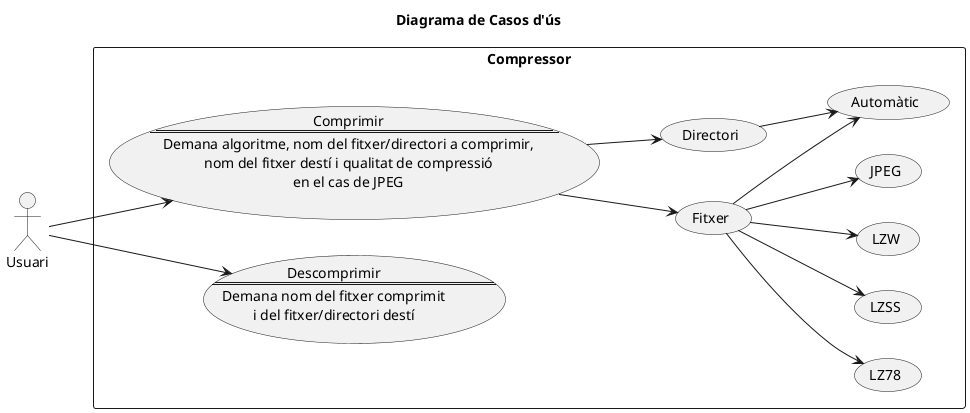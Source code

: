 @startuml

left to right direction

title Diagrama de Casos d'ús

rectangle "Compressor" {
    usecase Com as "Comprimir
    ==
    Demana algoritme, nom del fitxer/directori a comprimir,
    nom del fitxer destí i qualitat de compressió
    en el cas de JPEG"
    usecase Des as "Descomprimir
    ==
    Demana nom del fitxer comprimit
    i del fitxer/directori destí"
    usecase (Automàtic) as Auto
    usecase (LZ78)
    usecase (LZSS)
    usecase (LZW)
    usecase (JPEG)
    usecase (Fitxer)
    usecase (Directori)
}

:Usuari:

Usuari --> Com
Usuari --> Des
Com --> (Fitxer)
Com --> (Directori)
(Fitxer) --> Auto
(Fitxer) --> (LZ78)
(Fitxer) --> (LZSS)
(Fitxer) --> (LZW)
(Fitxer) --> (JPEG)
(Directori) --> Auto

@enduml
